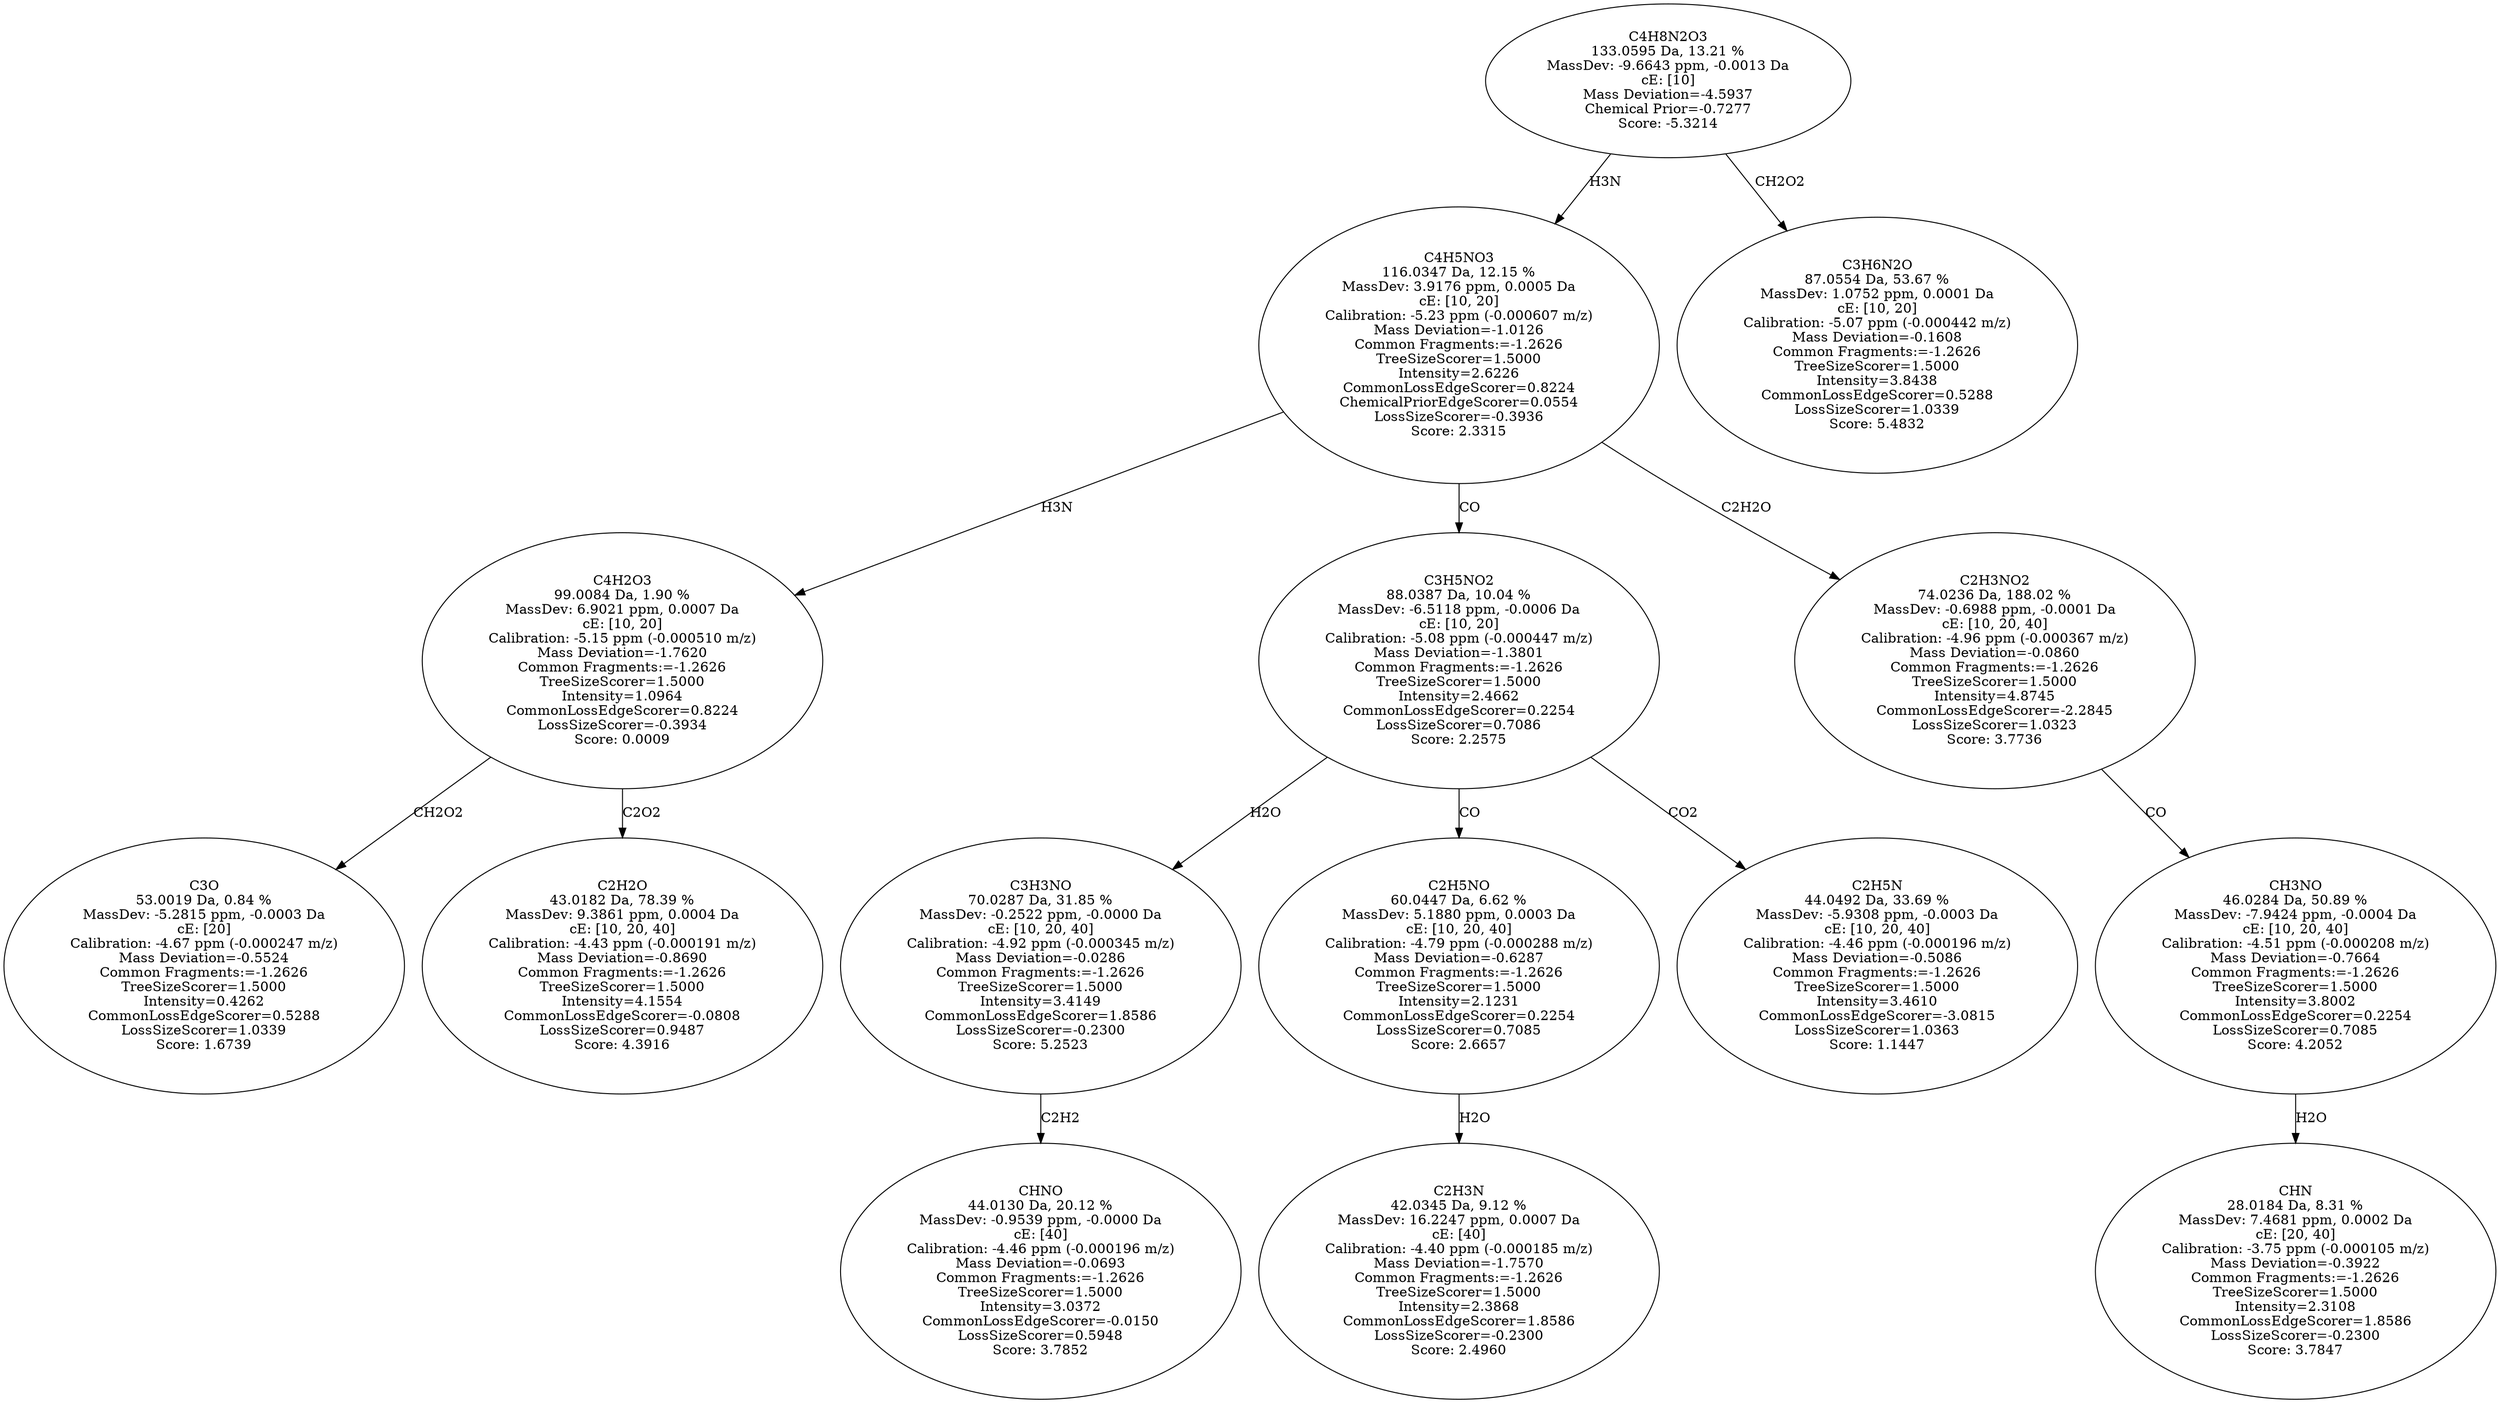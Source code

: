strict digraph {
v1 [label="C3O\n53.0019 Da, 0.84 %\nMassDev: -5.2815 ppm, -0.0003 Da\ncE: [20]\nCalibration: -4.67 ppm (-0.000247 m/z)\nMass Deviation=-0.5524\nCommon Fragments:=-1.2626\nTreeSizeScorer=1.5000\nIntensity=0.4262\nCommonLossEdgeScorer=0.5288\nLossSizeScorer=1.0339\nScore: 1.6739"];
v2 [label="C2H2O\n43.0182 Da, 78.39 %\nMassDev: 9.3861 ppm, 0.0004 Da\ncE: [10, 20, 40]\nCalibration: -4.43 ppm (-0.000191 m/z)\nMass Deviation=-0.8690\nCommon Fragments:=-1.2626\nTreeSizeScorer=1.5000\nIntensity=4.1554\nCommonLossEdgeScorer=-0.0808\nLossSizeScorer=0.9487\nScore: 4.3916"];
v3 [label="C4H2O3\n99.0084 Da, 1.90 %\nMassDev: 6.9021 ppm, 0.0007 Da\ncE: [10, 20]\nCalibration: -5.15 ppm (-0.000510 m/z)\nMass Deviation=-1.7620\nCommon Fragments:=-1.2626\nTreeSizeScorer=1.5000\nIntensity=1.0964\nCommonLossEdgeScorer=0.8224\nLossSizeScorer=-0.3934\nScore: 0.0009"];
v4 [label="CHNO\n44.0130 Da, 20.12 %\nMassDev: -0.9539 ppm, -0.0000 Da\ncE: [40]\nCalibration: -4.46 ppm (-0.000196 m/z)\nMass Deviation=-0.0693\nCommon Fragments:=-1.2626\nTreeSizeScorer=1.5000\nIntensity=3.0372\nCommonLossEdgeScorer=-0.0150\nLossSizeScorer=0.5948\nScore: 3.7852"];
v5 [label="C3H3NO\n70.0287 Da, 31.85 %\nMassDev: -0.2522 ppm, -0.0000 Da\ncE: [10, 20, 40]\nCalibration: -4.92 ppm (-0.000345 m/z)\nMass Deviation=-0.0286\nCommon Fragments:=-1.2626\nTreeSizeScorer=1.5000\nIntensity=3.4149\nCommonLossEdgeScorer=1.8586\nLossSizeScorer=-0.2300\nScore: 5.2523"];
v6 [label="C2H3N\n42.0345 Da, 9.12 %\nMassDev: 16.2247 ppm, 0.0007 Da\ncE: [40]\nCalibration: -4.40 ppm (-0.000185 m/z)\nMass Deviation=-1.7570\nCommon Fragments:=-1.2626\nTreeSizeScorer=1.5000\nIntensity=2.3868\nCommonLossEdgeScorer=1.8586\nLossSizeScorer=-0.2300\nScore: 2.4960"];
v7 [label="C2H5NO\n60.0447 Da, 6.62 %\nMassDev: 5.1880 ppm, 0.0003 Da\ncE: [10, 20, 40]\nCalibration: -4.79 ppm (-0.000288 m/z)\nMass Deviation=-0.6287\nCommon Fragments:=-1.2626\nTreeSizeScorer=1.5000\nIntensity=2.1231\nCommonLossEdgeScorer=0.2254\nLossSizeScorer=0.7085\nScore: 2.6657"];
v8 [label="C2H5N\n44.0492 Da, 33.69 %\nMassDev: -5.9308 ppm, -0.0003 Da\ncE: [10, 20, 40]\nCalibration: -4.46 ppm (-0.000196 m/z)\nMass Deviation=-0.5086\nCommon Fragments:=-1.2626\nTreeSizeScorer=1.5000\nIntensity=3.4610\nCommonLossEdgeScorer=-3.0815\nLossSizeScorer=1.0363\nScore: 1.1447"];
v9 [label="C3H5NO2\n88.0387 Da, 10.04 %\nMassDev: -6.5118 ppm, -0.0006 Da\ncE: [10, 20]\nCalibration: -5.08 ppm (-0.000447 m/z)\nMass Deviation=-1.3801\nCommon Fragments:=-1.2626\nTreeSizeScorer=1.5000\nIntensity=2.4662\nCommonLossEdgeScorer=0.2254\nLossSizeScorer=0.7086\nScore: 2.2575"];
v10 [label="CHN\n28.0184 Da, 8.31 %\nMassDev: 7.4681 ppm, 0.0002 Da\ncE: [20, 40]\nCalibration: -3.75 ppm (-0.000105 m/z)\nMass Deviation=-0.3922\nCommon Fragments:=-1.2626\nTreeSizeScorer=1.5000\nIntensity=2.3108\nCommonLossEdgeScorer=1.8586\nLossSizeScorer=-0.2300\nScore: 3.7847"];
v11 [label="CH3NO\n46.0284 Da, 50.89 %\nMassDev: -7.9424 ppm, -0.0004 Da\ncE: [10, 20, 40]\nCalibration: -4.51 ppm (-0.000208 m/z)\nMass Deviation=-0.7664\nCommon Fragments:=-1.2626\nTreeSizeScorer=1.5000\nIntensity=3.8002\nCommonLossEdgeScorer=0.2254\nLossSizeScorer=0.7085\nScore: 4.2052"];
v12 [label="C2H3NO2\n74.0236 Da, 188.02 %\nMassDev: -0.6988 ppm, -0.0001 Da\ncE: [10, 20, 40]\nCalibration: -4.96 ppm (-0.000367 m/z)\nMass Deviation=-0.0860\nCommon Fragments:=-1.2626\nTreeSizeScorer=1.5000\nIntensity=4.8745\nCommonLossEdgeScorer=-2.2845\nLossSizeScorer=1.0323\nScore: 3.7736"];
v13 [label="C4H5NO3\n116.0347 Da, 12.15 %\nMassDev: 3.9176 ppm, 0.0005 Da\ncE: [10, 20]\nCalibration: -5.23 ppm (-0.000607 m/z)\nMass Deviation=-1.0126\nCommon Fragments:=-1.2626\nTreeSizeScorer=1.5000\nIntensity=2.6226\nCommonLossEdgeScorer=0.8224\nChemicalPriorEdgeScorer=0.0554\nLossSizeScorer=-0.3936\nScore: 2.3315"];
v14 [label="C3H6N2O\n87.0554 Da, 53.67 %\nMassDev: 1.0752 ppm, 0.0001 Da\ncE: [10, 20]\nCalibration: -5.07 ppm (-0.000442 m/z)\nMass Deviation=-0.1608\nCommon Fragments:=-1.2626\nTreeSizeScorer=1.5000\nIntensity=3.8438\nCommonLossEdgeScorer=0.5288\nLossSizeScorer=1.0339\nScore: 5.4832"];
v15 [label="C4H8N2O3\n133.0595 Da, 13.21 %\nMassDev: -9.6643 ppm, -0.0013 Da\ncE: [10]\nMass Deviation=-4.5937\nChemical Prior=-0.7277\nScore: -5.3214"];
v3 -> v1 [label="CH2O2"];
v3 -> v2 [label="C2O2"];
v13 -> v3 [label="H3N"];
v5 -> v4 [label="C2H2"];
v9 -> v5 [label="H2O"];
v7 -> v6 [label="H2O"];
v9 -> v7 [label="CO"];
v9 -> v8 [label="CO2"];
v13 -> v9 [label="CO"];
v11 -> v10 [label="H2O"];
v12 -> v11 [label="CO"];
v13 -> v12 [label="C2H2O"];
v15 -> v13 [label="H3N"];
v15 -> v14 [label="CH2O2"];
}